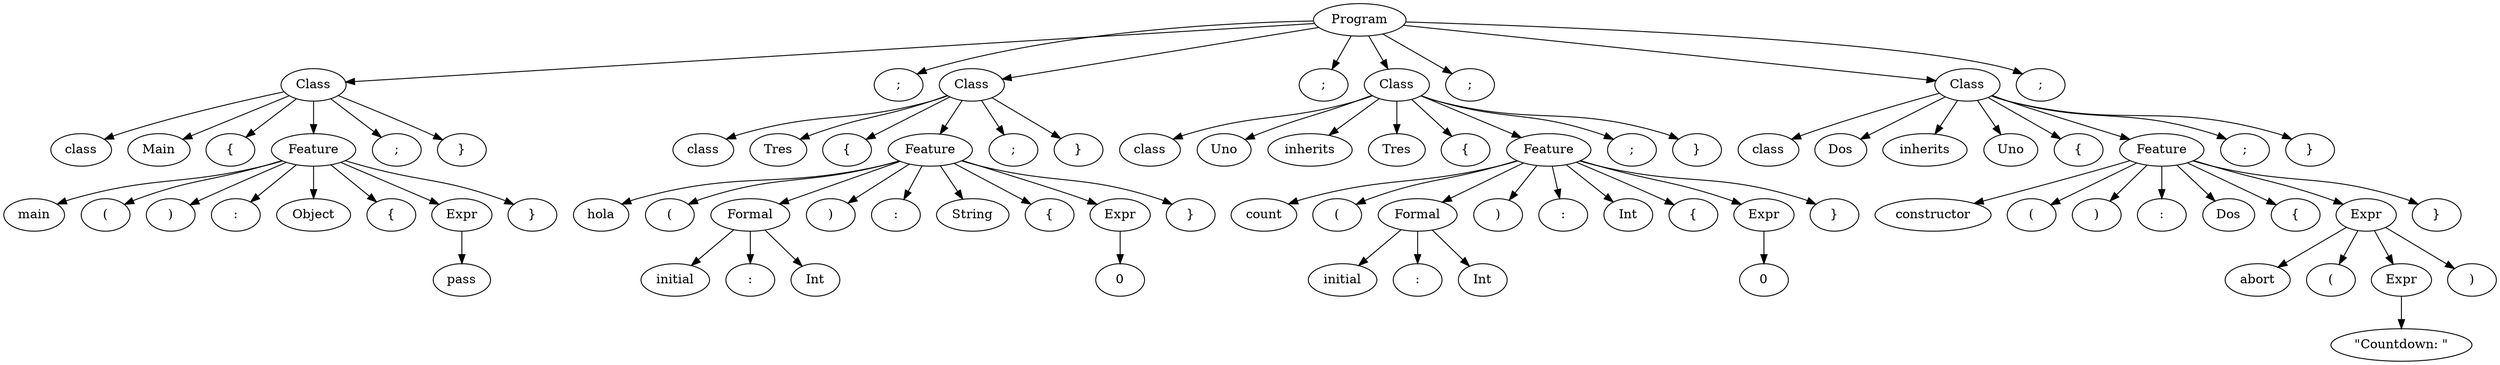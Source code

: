 digraph {
	0 [label=Program]
	0 -> 1
	1 [label=Class]
	1 -> 2
	2 [label=class]
	1 -> 3
	3 [label=Main]
	1 -> 4
	4 [label="{"]
	1 -> 5
	5 [label=Feature]
	5 -> 6
	6 [label=main]
	5 -> 7
	7 [label="("]
	5 -> 8
	8 [label=")"]
	5 -> 9
	9 [label=":"]
	5 -> 10
	10 [label=Object]
	5 -> 11
	11 [label="{"]
	5 -> 12
	12 [label=Expr]
	12 -> 13
	13 [label=pass]
	5 -> 14
	14 [label="}"]
	1 -> 15
	15 [label=";"]
	1 -> 16
	16 [label="}"]
	0 -> 17
	17 [label=";"]
	0 -> 18
	18 [label=Class]
	18 -> 19
	19 [label=class]
	18 -> 20
	20 [label=Tres]
	18 -> 21
	21 [label="{"]
	18 -> 22
	22 [label=Feature]
	22 -> 23
	23 [label=hola]
	22 -> 24
	24 [label="("]
	22 -> 25
	25 [label=Formal]
	25 -> 26
	26 [label=initial]
	25 -> 27
	27 [label=":"]
	25 -> 28
	28 [label=Int]
	22 -> 29
	29 [label=")"]
	22 -> 30
	30 [label=":"]
	22 -> 31
	31 [label=String]
	22 -> 32
	32 [label="{"]
	22 -> 33
	33 [label=Expr]
	33 -> 34
	34 [label=0]
	22 -> 35
	35 [label="}"]
	18 -> 36
	36 [label=";"]
	18 -> 37
	37 [label="}"]
	0 -> 38
	38 [label=";"]
	0 -> 39
	39 [label=Class]
	39 -> 40
	40 [label=class]
	39 -> 41
	41 [label=Uno]
	39 -> 42
	42 [label=inherits]
	39 -> 43
	43 [label=Tres]
	39 -> 44
	44 [label="{"]
	39 -> 45
	45 [label=Feature]
	45 -> 46
	46 [label=count]
	45 -> 47
	47 [label="("]
	45 -> 48
	48 [label=Formal]
	48 -> 49
	49 [label=initial]
	48 -> 50
	50 [label=":"]
	48 -> 51
	51 [label=Int]
	45 -> 52
	52 [label=")"]
	45 -> 53
	53 [label=":"]
	45 -> 54
	54 [label=Int]
	45 -> 55
	55 [label="{"]
	45 -> 56
	56 [label=Expr]
	56 -> 57
	57 [label=0]
	45 -> 58
	58 [label="}"]
	39 -> 59
	59 [label=";"]
	39 -> 60
	60 [label="}"]
	0 -> 61
	61 [label=";"]
	0 -> 62
	62 [label=Class]
	62 -> 63
	63 [label=class]
	62 -> 64
	64 [label=Dos]
	62 -> 65
	65 [label=inherits]
	62 -> 66
	66 [label=Uno]
	62 -> 67
	67 [label="{"]
	62 -> 68
	68 [label=Feature]
	68 -> 69
	69 [label=constructor]
	68 -> 70
	70 [label="("]
	68 -> 71
	71 [label=")"]
	68 -> 72
	72 [label=":"]
	68 -> 73
	73 [label=Dos]
	68 -> 74
	74 [label="{"]
	68 -> 75
	75 [label=Expr]
	75 -> 76
	76 [label=abort]
	75 -> 77
	77 [label="("]
	75 -> 78
	78 [label=Expr]
	78 -> 79
	79 [label="\"Countdown: \""]
	75 -> 80
	80 [label=")"]
	68 -> 81
	81 [label="}"]
	62 -> 82
	82 [label=";"]
	62 -> 83
	83 [label="}"]
	0 -> 84
	84 [label=";"]
}
